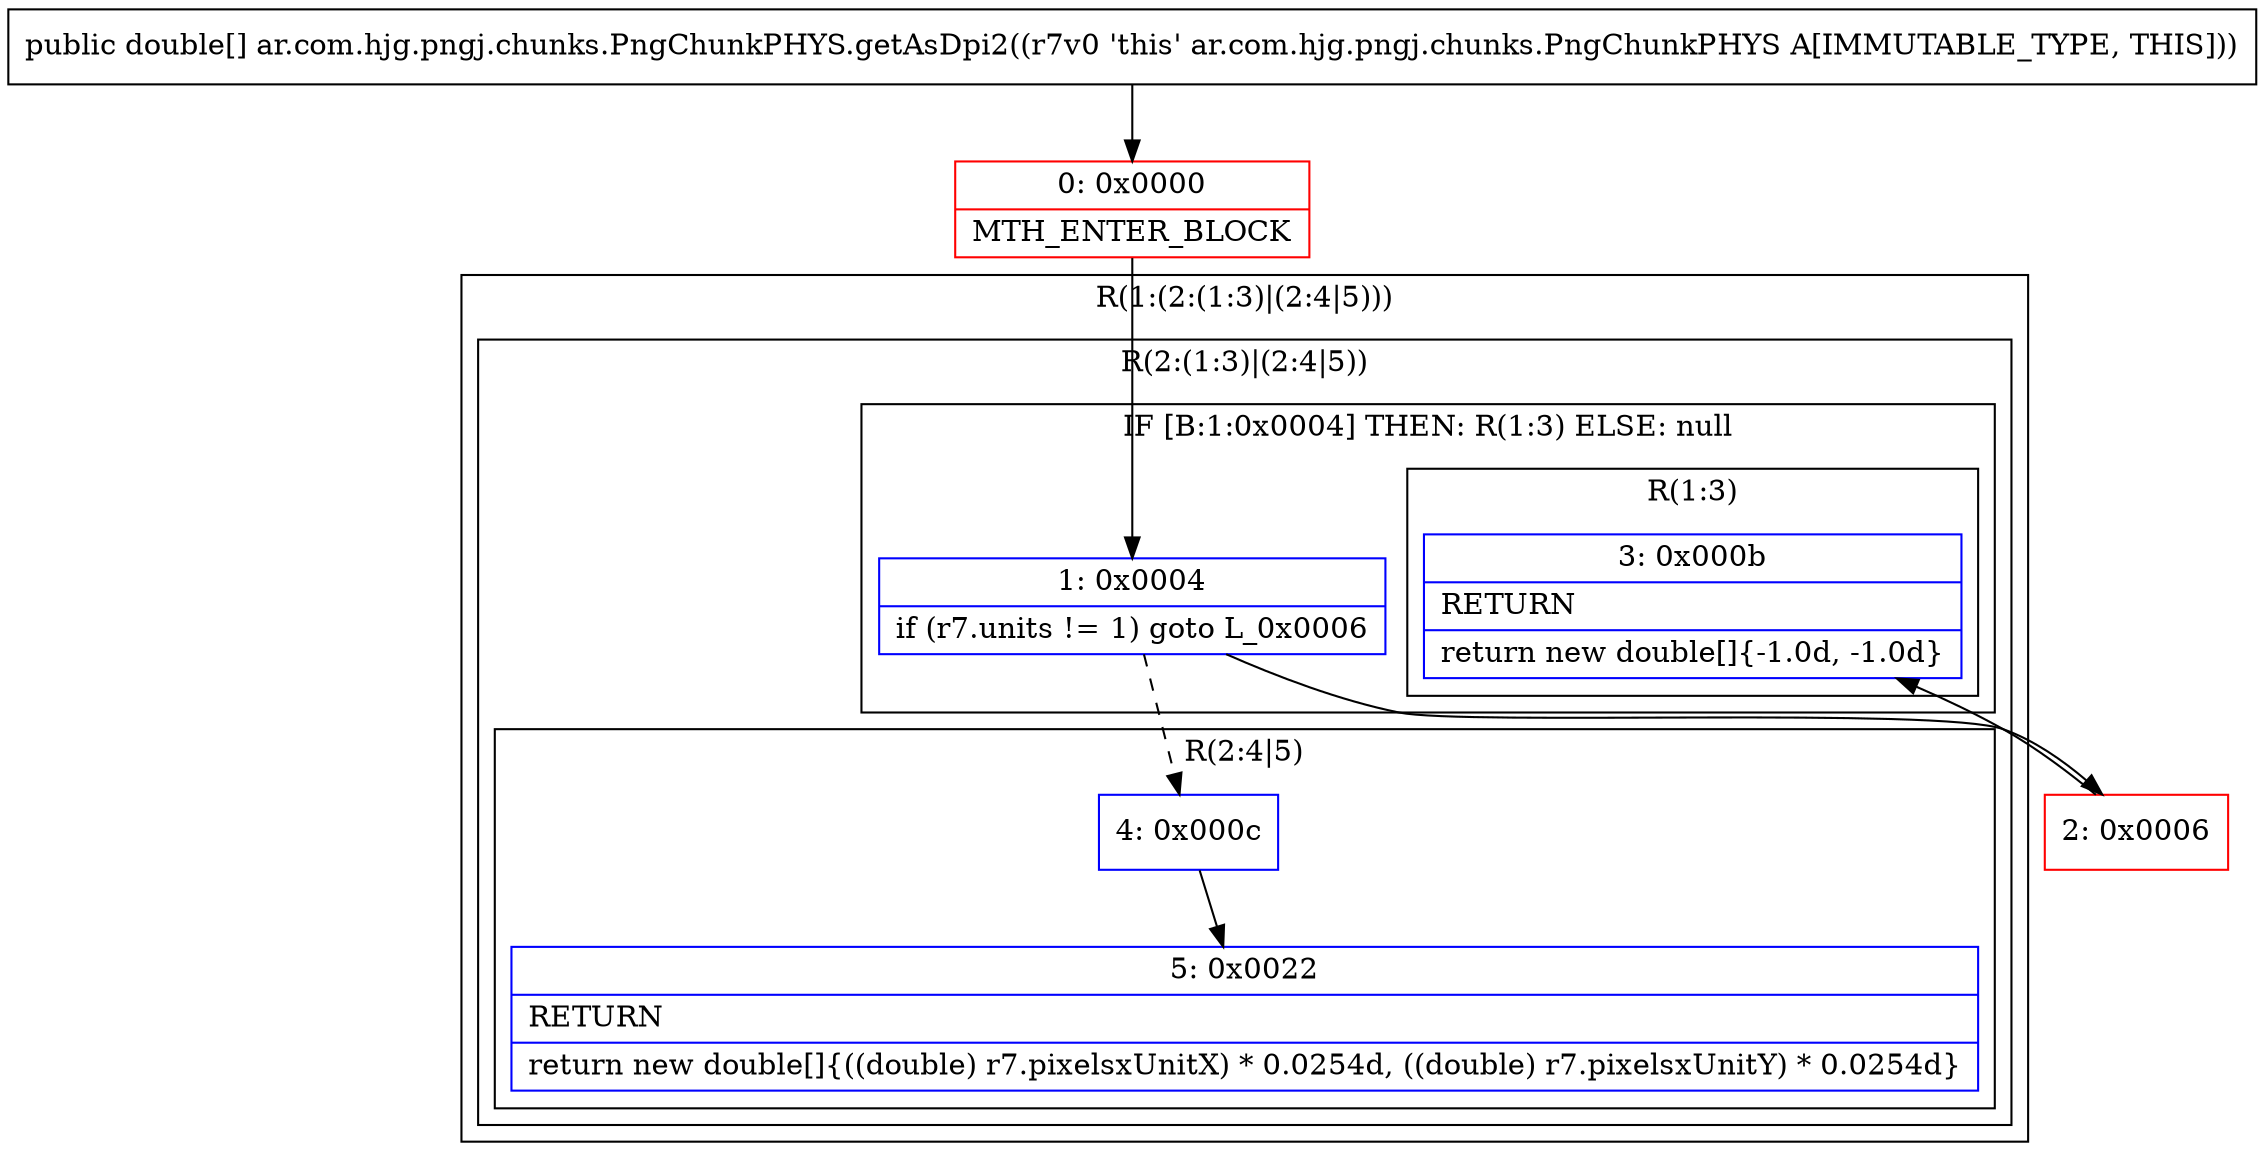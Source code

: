 digraph "CFG forar.com.hjg.pngj.chunks.PngChunkPHYS.getAsDpi2()[D" {
subgraph cluster_Region_1760493874 {
label = "R(1:(2:(1:3)|(2:4|5)))";
node [shape=record,color=blue];
subgraph cluster_Region_1963803537 {
label = "R(2:(1:3)|(2:4|5))";
node [shape=record,color=blue];
subgraph cluster_IfRegion_1714315637 {
label = "IF [B:1:0x0004] THEN: R(1:3) ELSE: null";
node [shape=record,color=blue];
Node_1 [shape=record,label="{1\:\ 0x0004|if (r7.units != 1) goto L_0x0006\l}"];
subgraph cluster_Region_14634449 {
label = "R(1:3)";
node [shape=record,color=blue];
Node_3 [shape=record,label="{3\:\ 0x000b|RETURN\l|return new double[]\{\-1.0d, \-1.0d\}\l}"];
}
}
subgraph cluster_Region_279521897 {
label = "R(2:4|5)";
node [shape=record,color=blue];
Node_4 [shape=record,label="{4\:\ 0x000c}"];
Node_5 [shape=record,label="{5\:\ 0x0022|RETURN\l|return new double[]\{((double) r7.pixelsxUnitX) * 0.0254d, ((double) r7.pixelsxUnitY) * 0.0254d\}\l}"];
}
}
}
Node_0 [shape=record,color=red,label="{0\:\ 0x0000|MTH_ENTER_BLOCK\l}"];
Node_2 [shape=record,color=red,label="{2\:\ 0x0006}"];
MethodNode[shape=record,label="{public double[] ar.com.hjg.pngj.chunks.PngChunkPHYS.getAsDpi2((r7v0 'this' ar.com.hjg.pngj.chunks.PngChunkPHYS A[IMMUTABLE_TYPE, THIS])) }"];
MethodNode -> Node_0;
Node_1 -> Node_2;
Node_1 -> Node_4[style=dashed];
Node_4 -> Node_5;
Node_0 -> Node_1;
Node_2 -> Node_3;
}


